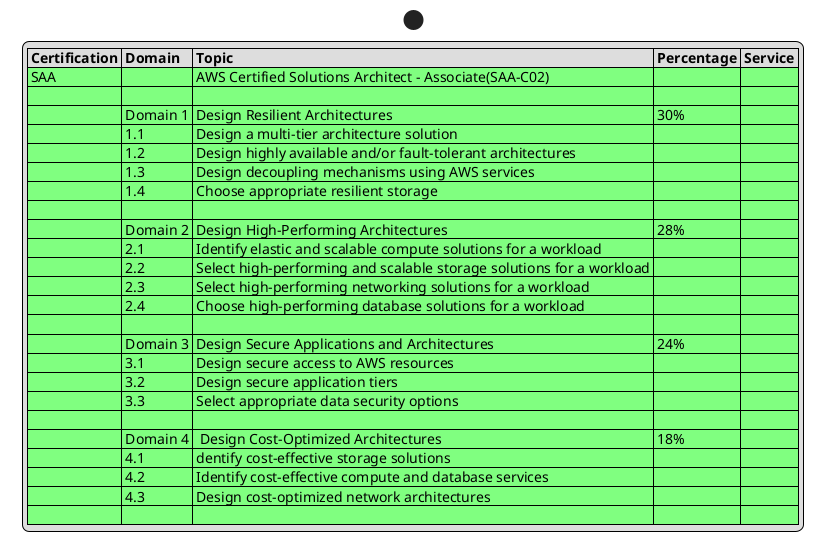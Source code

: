 @startuml
start
    legend
        |= Certification |= Domain |= Topic |= Percentage |= Service |
        <#80FF80>| SAA |  | AWS Certified Solutions Architect – Associate(SAA-C02) |  |
        <#80FF80>| ||| |
        <#80FF80>|   | Domain 1 | Design Resilient Architectures | 30% |
        <#80FF80>| | 1.1 | Design a multi-tier architecture solution ||
        <#80FF80>| | 1.2 | Design highly available and/or fault-tolerant architectures ||
        <#80FF80>| | 1.3 | Design decoupling mechanisms using AWS services ||
        <#80FF80>| | 1.4 | Choose appropriate resilient storage ||
        <#80FF80>| ||||
        <#80FF80>|  | Domain 2 | Design High-Performing Architectures | 28% |
        <#80FF80>| | 2.1 | Identify elastic and scalable compute solutions for a workload ||
        <#80FF80>| | 2.2 | Select high-performing and scalable storage solutions for a workload ||
        <#80FF80>| | 2.3 | Select high-performing networking solutions for a workload ||
        <#80FF80>| | 2.4 | Choose high-performing database solutions for a workload ||
        <#80FF80>| ||||
        <#80FF80>|  | Domain 3 | Design Secure Applications and Architectures | 24% |
        <#80FF80>|  | 3.1 | Design secure access to AWS resources |  |
        <#80FF80>|  | 3.2 | Design secure application tiers |  |
        <#80FF80>|  | 3.3 | Select appropriate data security options |  |
        <#80FF80>|  | | | |
        <#80FF80>|  | Domain 4 |  Design Cost-Optimized Architectures | 18% |
        <#80FF80>|  | 4.1 | dentify cost-effective storage solutions |  |
        <#80FF80>|  | 4.2 | Identify cost-effective compute and database services |  |
        <#80FF80>|  | 4.3 | Design cost-optimized network architectures |  |
        <#80FF80>|  | | | | |
    endlegend
@enduml

